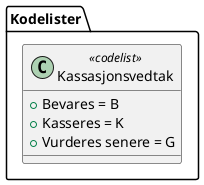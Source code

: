 @startuml
class Kodelister.Kassasjonsvedtak <<codelist>> {
  +Bevares = B
  +Kasseres = K
  +Vurderes senere = G
}
@enduml
